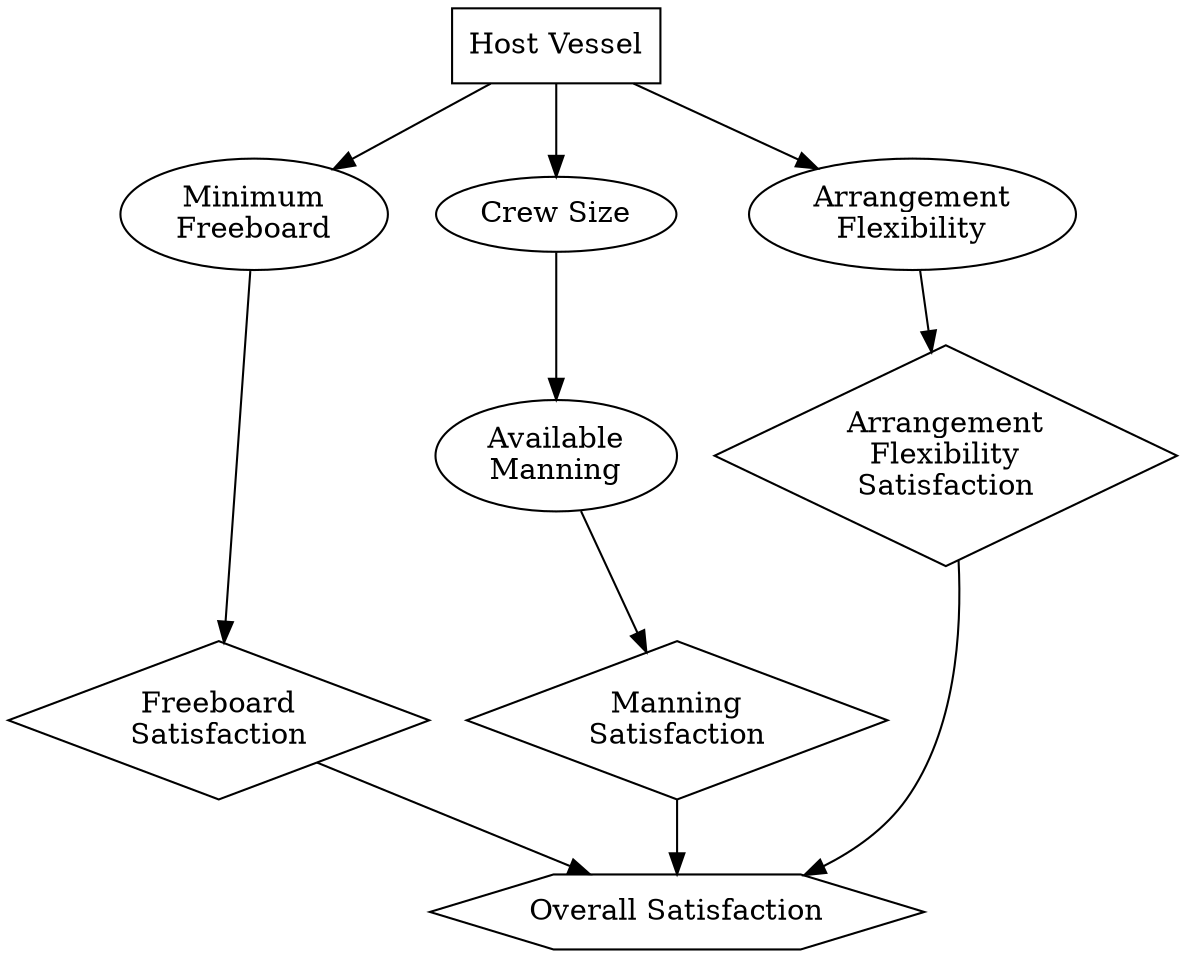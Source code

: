 // Launch and Recovery Infulence Diagram
digraph {
	host [label="Host Vessel" shape=box]
	fbd_min [label="Minimum\nFreeboard"]
	size_crew [label="Crew Size"]
	arr_flex [label="Arrangement\nFlexibility"]
	man_avail [label="Available\nManning"]
	sat_a [label="Arrangement\nFlexibility\nSatisfaction" shape=diamond]
	sat_m [label="Manning\nSatisfaction" shape=diamond]
	sat_f [label="Freeboard\nSatisfaction" shape=diamond]
	sat [label="Overall Satisfaction" shape=hexagon]
	host -> arr_flex
	host -> size_crew
	host -> fbd_min
	arr_flex -> sat_a
	size_crew -> man_avail
	man_avail -> sat_m
	fbd_min -> sat_f
	sat_a -> sat
	sat_m -> sat
	sat_f -> sat
}
